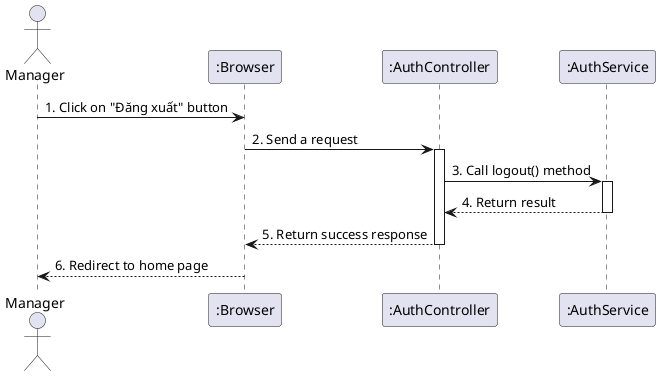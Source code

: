 @startuml

actor Manager as user

participant ":Browser" as a
participant ":AuthController" as b
participant ":AuthService" as c

user -> a: 1. Click on "Đăng xuất" button
a -> b++: 2. Send a request
b -> c++: 3. Call logout() method
c --> b--: 4. Return result
b --> a--: 5. Return success response
a --> user: 6. Redirect to home page
@enduml